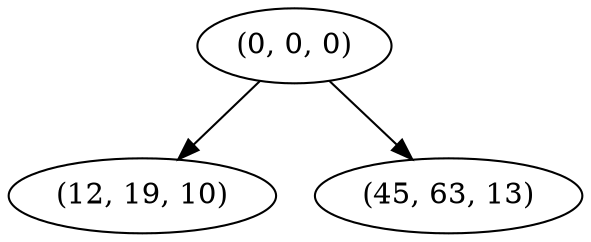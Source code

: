 digraph tree {
    "(0, 0, 0)";
    "(12, 19, 10)";
    "(45, 63, 13)";
    "(0, 0, 0)" -> "(12, 19, 10)";
    "(0, 0, 0)" -> "(45, 63, 13)";
}
